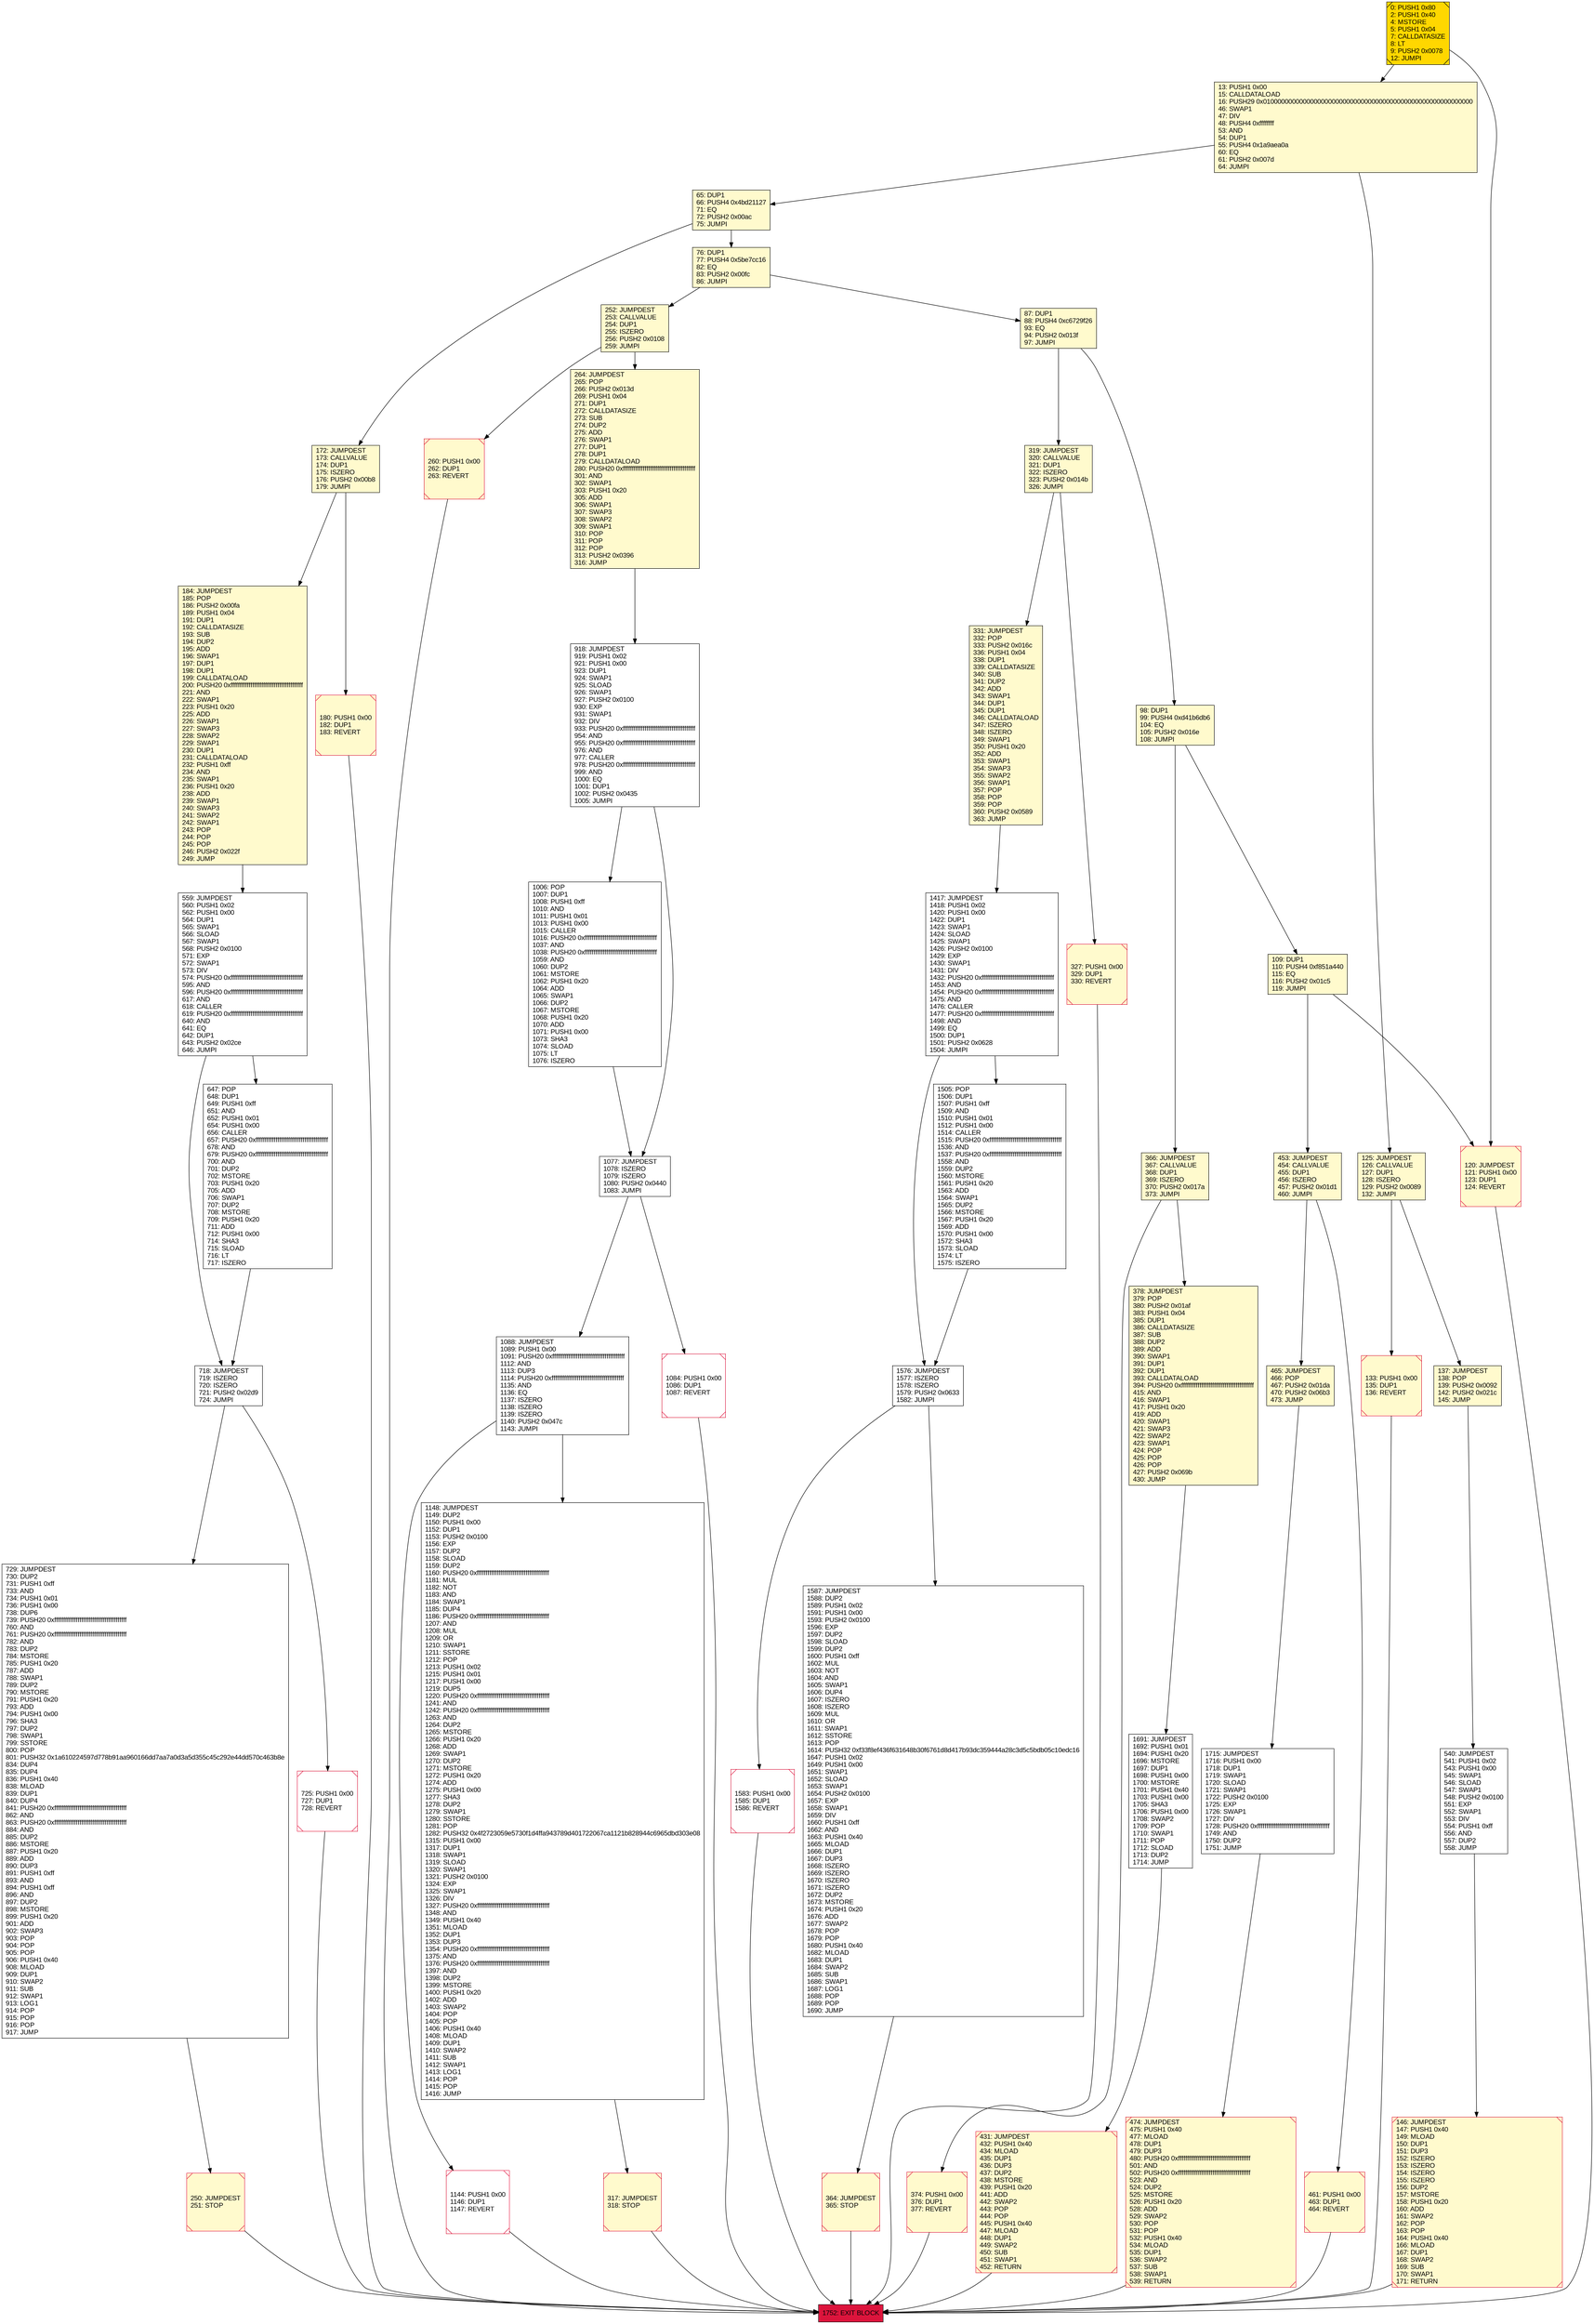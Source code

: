 digraph G {
bgcolor=transparent rankdir=UD;
node [shape=box style=filled color=black fillcolor=white fontname=arial fontcolor=black];
1576 [label="1576: JUMPDEST\l1577: ISZERO\l1578: ISZERO\l1579: PUSH2 0x0633\l1582: JUMPI\l" ];
1587 [label="1587: JUMPDEST\l1588: DUP2\l1589: PUSH1 0x02\l1591: PUSH1 0x00\l1593: PUSH2 0x0100\l1596: EXP\l1597: DUP2\l1598: SLOAD\l1599: DUP2\l1600: PUSH1 0xff\l1602: MUL\l1603: NOT\l1604: AND\l1605: SWAP1\l1606: DUP4\l1607: ISZERO\l1608: ISZERO\l1609: MUL\l1610: OR\l1611: SWAP1\l1612: SSTORE\l1613: POP\l1614: PUSH32 0xf33f8ef436f631648b30f6761d8d417b93dc359444a28c3d5c5bdb05c10edc16\l1647: PUSH1 0x02\l1649: PUSH1 0x00\l1651: SWAP1\l1652: SLOAD\l1653: SWAP1\l1654: PUSH2 0x0100\l1657: EXP\l1658: SWAP1\l1659: DIV\l1660: PUSH1 0xff\l1662: AND\l1663: PUSH1 0x40\l1665: MLOAD\l1666: DUP1\l1667: DUP3\l1668: ISZERO\l1669: ISZERO\l1670: ISZERO\l1671: ISZERO\l1672: DUP2\l1673: MSTORE\l1674: PUSH1 0x20\l1676: ADD\l1677: SWAP2\l1678: POP\l1679: POP\l1680: PUSH1 0x40\l1682: MLOAD\l1683: DUP1\l1684: SWAP2\l1685: SUB\l1686: SWAP1\l1687: LOG1\l1688: POP\l1689: POP\l1690: JUMP\l" ];
109 [label="109: DUP1\l110: PUSH4 0xf851a440\l115: EQ\l116: PUSH2 0x01c5\l119: JUMPI\l" fillcolor=lemonchiffon ];
465 [label="465: JUMPDEST\l466: POP\l467: PUSH2 0x01da\l470: PUSH2 0x06b3\l473: JUMP\l" fillcolor=lemonchiffon ];
1715 [label="1715: JUMPDEST\l1716: PUSH1 0x00\l1718: DUP1\l1719: SWAP1\l1720: SLOAD\l1721: SWAP1\l1722: PUSH2 0x0100\l1725: EXP\l1726: SWAP1\l1727: DIV\l1728: PUSH20 0xffffffffffffffffffffffffffffffffffffffff\l1749: AND\l1750: DUP2\l1751: JUMP\l" ];
1148 [label="1148: JUMPDEST\l1149: DUP2\l1150: PUSH1 0x00\l1152: DUP1\l1153: PUSH2 0x0100\l1156: EXP\l1157: DUP2\l1158: SLOAD\l1159: DUP2\l1160: PUSH20 0xffffffffffffffffffffffffffffffffffffffff\l1181: MUL\l1182: NOT\l1183: AND\l1184: SWAP1\l1185: DUP4\l1186: PUSH20 0xffffffffffffffffffffffffffffffffffffffff\l1207: AND\l1208: MUL\l1209: OR\l1210: SWAP1\l1211: SSTORE\l1212: POP\l1213: PUSH1 0x02\l1215: PUSH1 0x01\l1217: PUSH1 0x00\l1219: DUP5\l1220: PUSH20 0xffffffffffffffffffffffffffffffffffffffff\l1241: AND\l1242: PUSH20 0xffffffffffffffffffffffffffffffffffffffff\l1263: AND\l1264: DUP2\l1265: MSTORE\l1266: PUSH1 0x20\l1268: ADD\l1269: SWAP1\l1270: DUP2\l1271: MSTORE\l1272: PUSH1 0x20\l1274: ADD\l1275: PUSH1 0x00\l1277: SHA3\l1278: DUP2\l1279: SWAP1\l1280: SSTORE\l1281: POP\l1282: PUSH32 0x4f2723059e5730f1d4ffa943789d401722067ca1121b828944c6965dbd303e08\l1315: PUSH1 0x00\l1317: DUP1\l1318: SWAP1\l1319: SLOAD\l1320: SWAP1\l1321: PUSH2 0x0100\l1324: EXP\l1325: SWAP1\l1326: DIV\l1327: PUSH20 0xffffffffffffffffffffffffffffffffffffffff\l1348: AND\l1349: PUSH1 0x40\l1351: MLOAD\l1352: DUP1\l1353: DUP3\l1354: PUSH20 0xffffffffffffffffffffffffffffffffffffffff\l1375: AND\l1376: PUSH20 0xffffffffffffffffffffffffffffffffffffffff\l1397: AND\l1398: DUP2\l1399: MSTORE\l1400: PUSH1 0x20\l1402: ADD\l1403: SWAP2\l1404: POP\l1405: POP\l1406: PUSH1 0x40\l1408: MLOAD\l1409: DUP1\l1410: SWAP2\l1411: SUB\l1412: SWAP1\l1413: LOG1\l1414: POP\l1415: POP\l1416: JUMP\l" ];
474 [label="474: JUMPDEST\l475: PUSH1 0x40\l477: MLOAD\l478: DUP1\l479: DUP3\l480: PUSH20 0xffffffffffffffffffffffffffffffffffffffff\l501: AND\l502: PUSH20 0xffffffffffffffffffffffffffffffffffffffff\l523: AND\l524: DUP2\l525: MSTORE\l526: PUSH1 0x20\l528: ADD\l529: SWAP2\l530: POP\l531: POP\l532: PUSH1 0x40\l534: MLOAD\l535: DUP1\l536: SWAP2\l537: SUB\l538: SWAP1\l539: RETURN\l" fillcolor=lemonchiffon shape=Msquare color=crimson ];
718 [label="718: JUMPDEST\l719: ISZERO\l720: ISZERO\l721: PUSH2 0x02d9\l724: JUMPI\l" ];
87 [label="87: DUP1\l88: PUSH4 0xc6729f26\l93: EQ\l94: PUSH2 0x013f\l97: JUMPI\l" fillcolor=lemonchiffon ];
1583 [label="1583: PUSH1 0x00\l1585: DUP1\l1586: REVERT\l" shape=Msquare color=crimson ];
184 [label="184: JUMPDEST\l185: POP\l186: PUSH2 0x00fa\l189: PUSH1 0x04\l191: DUP1\l192: CALLDATASIZE\l193: SUB\l194: DUP2\l195: ADD\l196: SWAP1\l197: DUP1\l198: DUP1\l199: CALLDATALOAD\l200: PUSH20 0xffffffffffffffffffffffffffffffffffffffff\l221: AND\l222: SWAP1\l223: PUSH1 0x20\l225: ADD\l226: SWAP1\l227: SWAP3\l228: SWAP2\l229: SWAP1\l230: DUP1\l231: CALLDATALOAD\l232: PUSH1 0xff\l234: AND\l235: SWAP1\l236: PUSH1 0x20\l238: ADD\l239: SWAP1\l240: SWAP3\l241: SWAP2\l242: SWAP1\l243: POP\l244: POP\l245: POP\l246: PUSH2 0x022f\l249: JUMP\l" fillcolor=lemonchiffon ];
1077 [label="1077: JUMPDEST\l1078: ISZERO\l1079: ISZERO\l1080: PUSH2 0x0440\l1083: JUMPI\l" ];
13 [label="13: PUSH1 0x00\l15: CALLDATALOAD\l16: PUSH29 0x0100000000000000000000000000000000000000000000000000000000\l46: SWAP1\l47: DIV\l48: PUSH4 0xffffffff\l53: AND\l54: DUP1\l55: PUSH4 0x1a9aea0a\l60: EQ\l61: PUSH2 0x007d\l64: JUMPI\l" fillcolor=lemonchiffon ];
540 [label="540: JUMPDEST\l541: PUSH1 0x02\l543: PUSH1 0x00\l545: SWAP1\l546: SLOAD\l547: SWAP1\l548: PUSH2 0x0100\l551: EXP\l552: SWAP1\l553: DIV\l554: PUSH1 0xff\l556: AND\l557: DUP2\l558: JUMP\l" ];
180 [label="180: PUSH1 0x00\l182: DUP1\l183: REVERT\l" fillcolor=lemonchiffon shape=Msquare color=crimson ];
76 [label="76: DUP1\l77: PUSH4 0x5be7cc16\l82: EQ\l83: PUSH2 0x00fc\l86: JUMPI\l" fillcolor=lemonchiffon ];
431 [label="431: JUMPDEST\l432: PUSH1 0x40\l434: MLOAD\l435: DUP1\l436: DUP3\l437: DUP2\l438: MSTORE\l439: PUSH1 0x20\l441: ADD\l442: SWAP2\l443: POP\l444: POP\l445: PUSH1 0x40\l447: MLOAD\l448: DUP1\l449: SWAP2\l450: SUB\l451: SWAP1\l452: RETURN\l" fillcolor=lemonchiffon shape=Msquare color=crimson ];
1084 [label="1084: PUSH1 0x00\l1086: DUP1\l1087: REVERT\l" shape=Msquare color=crimson ];
264 [label="264: JUMPDEST\l265: POP\l266: PUSH2 0x013d\l269: PUSH1 0x04\l271: DUP1\l272: CALLDATASIZE\l273: SUB\l274: DUP2\l275: ADD\l276: SWAP1\l277: DUP1\l278: DUP1\l279: CALLDATALOAD\l280: PUSH20 0xffffffffffffffffffffffffffffffffffffffff\l301: AND\l302: SWAP1\l303: PUSH1 0x20\l305: ADD\l306: SWAP1\l307: SWAP3\l308: SWAP2\l309: SWAP1\l310: POP\l311: POP\l312: POP\l313: PUSH2 0x0396\l316: JUMP\l" fillcolor=lemonchiffon ];
133 [label="133: PUSH1 0x00\l135: DUP1\l136: REVERT\l" fillcolor=lemonchiffon shape=Msquare color=crimson ];
260 [label="260: PUSH1 0x00\l262: DUP1\l263: REVERT\l" fillcolor=lemonchiffon shape=Msquare color=crimson ];
65 [label="65: DUP1\l66: PUSH4 0x4bd21127\l71: EQ\l72: PUSH2 0x00ac\l75: JUMPI\l" fillcolor=lemonchiffon ];
647 [label="647: POP\l648: DUP1\l649: PUSH1 0xff\l651: AND\l652: PUSH1 0x01\l654: PUSH1 0x00\l656: CALLER\l657: PUSH20 0xffffffffffffffffffffffffffffffffffffffff\l678: AND\l679: PUSH20 0xffffffffffffffffffffffffffffffffffffffff\l700: AND\l701: DUP2\l702: MSTORE\l703: PUSH1 0x20\l705: ADD\l706: SWAP1\l707: DUP2\l708: MSTORE\l709: PUSH1 0x20\l711: ADD\l712: PUSH1 0x00\l714: SHA3\l715: SLOAD\l716: LT\l717: ISZERO\l" ];
317 [label="317: JUMPDEST\l318: STOP\l" fillcolor=lemonchiffon shape=Msquare color=crimson ];
146 [label="146: JUMPDEST\l147: PUSH1 0x40\l149: MLOAD\l150: DUP1\l151: DUP3\l152: ISZERO\l153: ISZERO\l154: ISZERO\l155: ISZERO\l156: DUP2\l157: MSTORE\l158: PUSH1 0x20\l160: ADD\l161: SWAP2\l162: POP\l163: POP\l164: PUSH1 0x40\l166: MLOAD\l167: DUP1\l168: SWAP2\l169: SUB\l170: SWAP1\l171: RETURN\l" fillcolor=lemonchiffon shape=Msquare color=crimson ];
125 [label="125: JUMPDEST\l126: CALLVALUE\l127: DUP1\l128: ISZERO\l129: PUSH2 0x0089\l132: JUMPI\l" fillcolor=lemonchiffon ];
0 [label="0: PUSH1 0x80\l2: PUSH1 0x40\l4: MSTORE\l5: PUSH1 0x04\l7: CALLDATASIZE\l8: LT\l9: PUSH2 0x0078\l12: JUMPI\l" fillcolor=lemonchiffon shape=Msquare fillcolor=gold ];
378 [label="378: JUMPDEST\l379: POP\l380: PUSH2 0x01af\l383: PUSH1 0x04\l385: DUP1\l386: CALLDATASIZE\l387: SUB\l388: DUP2\l389: ADD\l390: SWAP1\l391: DUP1\l392: DUP1\l393: CALLDATALOAD\l394: PUSH20 0xffffffffffffffffffffffffffffffffffffffff\l415: AND\l416: SWAP1\l417: PUSH1 0x20\l419: ADD\l420: SWAP1\l421: SWAP3\l422: SWAP2\l423: SWAP1\l424: POP\l425: POP\l426: POP\l427: PUSH2 0x069b\l430: JUMP\l" fillcolor=lemonchiffon ];
453 [label="453: JUMPDEST\l454: CALLVALUE\l455: DUP1\l456: ISZERO\l457: PUSH2 0x01d1\l460: JUMPI\l" fillcolor=lemonchiffon ];
1505 [label="1505: POP\l1506: DUP1\l1507: PUSH1 0xff\l1509: AND\l1510: PUSH1 0x01\l1512: PUSH1 0x00\l1514: CALLER\l1515: PUSH20 0xffffffffffffffffffffffffffffffffffffffff\l1536: AND\l1537: PUSH20 0xffffffffffffffffffffffffffffffffffffffff\l1558: AND\l1559: DUP2\l1560: MSTORE\l1561: PUSH1 0x20\l1563: ADD\l1564: SWAP1\l1565: DUP2\l1566: MSTORE\l1567: PUSH1 0x20\l1569: ADD\l1570: PUSH1 0x00\l1572: SHA3\l1573: SLOAD\l1574: LT\l1575: ISZERO\l" ];
1691 [label="1691: JUMPDEST\l1692: PUSH1 0x01\l1694: PUSH1 0x20\l1696: MSTORE\l1697: DUP1\l1698: PUSH1 0x00\l1700: MSTORE\l1701: PUSH1 0x40\l1703: PUSH1 0x00\l1705: SHA3\l1706: PUSH1 0x00\l1708: SWAP2\l1709: POP\l1710: SWAP1\l1711: POP\l1712: SLOAD\l1713: DUP2\l1714: JUMP\l" ];
1088 [label="1088: JUMPDEST\l1089: PUSH1 0x00\l1091: PUSH20 0xffffffffffffffffffffffffffffffffffffffff\l1112: AND\l1113: DUP3\l1114: PUSH20 0xffffffffffffffffffffffffffffffffffffffff\l1135: AND\l1136: EQ\l1137: ISZERO\l1138: ISZERO\l1139: ISZERO\l1140: PUSH2 0x047c\l1143: JUMPI\l" ];
559 [label="559: JUMPDEST\l560: PUSH1 0x02\l562: PUSH1 0x00\l564: DUP1\l565: SWAP1\l566: SLOAD\l567: SWAP1\l568: PUSH2 0x0100\l571: EXP\l572: SWAP1\l573: DIV\l574: PUSH20 0xffffffffffffffffffffffffffffffffffffffff\l595: AND\l596: PUSH20 0xffffffffffffffffffffffffffffffffffffffff\l617: AND\l618: CALLER\l619: PUSH20 0xffffffffffffffffffffffffffffffffffffffff\l640: AND\l641: EQ\l642: DUP1\l643: PUSH2 0x02ce\l646: JUMPI\l" ];
137 [label="137: JUMPDEST\l138: POP\l139: PUSH2 0x0092\l142: PUSH2 0x021c\l145: JUMP\l" fillcolor=lemonchiffon ];
1006 [label="1006: POP\l1007: DUP1\l1008: PUSH1 0xff\l1010: AND\l1011: PUSH1 0x01\l1013: PUSH1 0x00\l1015: CALLER\l1016: PUSH20 0xffffffffffffffffffffffffffffffffffffffff\l1037: AND\l1038: PUSH20 0xffffffffffffffffffffffffffffffffffffffff\l1059: AND\l1060: DUP2\l1061: MSTORE\l1062: PUSH1 0x20\l1064: ADD\l1065: SWAP1\l1066: DUP2\l1067: MSTORE\l1068: PUSH1 0x20\l1070: ADD\l1071: PUSH1 0x00\l1073: SHA3\l1074: SLOAD\l1075: LT\l1076: ISZERO\l" ];
172 [label="172: JUMPDEST\l173: CALLVALUE\l174: DUP1\l175: ISZERO\l176: PUSH2 0x00b8\l179: JUMPI\l" fillcolor=lemonchiffon ];
319 [label="319: JUMPDEST\l320: CALLVALUE\l321: DUP1\l322: ISZERO\l323: PUSH2 0x014b\l326: JUMPI\l" fillcolor=lemonchiffon ];
374 [label="374: PUSH1 0x00\l376: DUP1\l377: REVERT\l" fillcolor=lemonchiffon shape=Msquare color=crimson ];
1752 [label="1752: EXIT BLOCK\l" fillcolor=crimson ];
1144 [label="1144: PUSH1 0x00\l1146: DUP1\l1147: REVERT\l" shape=Msquare color=crimson ];
327 [label="327: PUSH1 0x00\l329: DUP1\l330: REVERT\l" fillcolor=lemonchiffon shape=Msquare color=crimson ];
366 [label="366: JUMPDEST\l367: CALLVALUE\l368: DUP1\l369: ISZERO\l370: PUSH2 0x017a\l373: JUMPI\l" fillcolor=lemonchiffon ];
461 [label="461: PUSH1 0x00\l463: DUP1\l464: REVERT\l" fillcolor=lemonchiffon shape=Msquare color=crimson ];
331 [label="331: JUMPDEST\l332: POP\l333: PUSH2 0x016c\l336: PUSH1 0x04\l338: DUP1\l339: CALLDATASIZE\l340: SUB\l341: DUP2\l342: ADD\l343: SWAP1\l344: DUP1\l345: DUP1\l346: CALLDATALOAD\l347: ISZERO\l348: ISZERO\l349: SWAP1\l350: PUSH1 0x20\l352: ADD\l353: SWAP1\l354: SWAP3\l355: SWAP2\l356: SWAP1\l357: POP\l358: POP\l359: POP\l360: PUSH2 0x0589\l363: JUMP\l" fillcolor=lemonchiffon ];
250 [label="250: JUMPDEST\l251: STOP\l" fillcolor=lemonchiffon shape=Msquare color=crimson ];
1417 [label="1417: JUMPDEST\l1418: PUSH1 0x02\l1420: PUSH1 0x00\l1422: DUP1\l1423: SWAP1\l1424: SLOAD\l1425: SWAP1\l1426: PUSH2 0x0100\l1429: EXP\l1430: SWAP1\l1431: DIV\l1432: PUSH20 0xffffffffffffffffffffffffffffffffffffffff\l1453: AND\l1454: PUSH20 0xffffffffffffffffffffffffffffffffffffffff\l1475: AND\l1476: CALLER\l1477: PUSH20 0xffffffffffffffffffffffffffffffffffffffff\l1498: AND\l1499: EQ\l1500: DUP1\l1501: PUSH2 0x0628\l1504: JUMPI\l" ];
252 [label="252: JUMPDEST\l253: CALLVALUE\l254: DUP1\l255: ISZERO\l256: PUSH2 0x0108\l259: JUMPI\l" fillcolor=lemonchiffon ];
725 [label="725: PUSH1 0x00\l727: DUP1\l728: REVERT\l" shape=Msquare color=crimson ];
98 [label="98: DUP1\l99: PUSH4 0xd41b6db6\l104: EQ\l105: PUSH2 0x016e\l108: JUMPI\l" fillcolor=lemonchiffon ];
918 [label="918: JUMPDEST\l919: PUSH1 0x02\l921: PUSH1 0x00\l923: DUP1\l924: SWAP1\l925: SLOAD\l926: SWAP1\l927: PUSH2 0x0100\l930: EXP\l931: SWAP1\l932: DIV\l933: PUSH20 0xffffffffffffffffffffffffffffffffffffffff\l954: AND\l955: PUSH20 0xffffffffffffffffffffffffffffffffffffffff\l976: AND\l977: CALLER\l978: PUSH20 0xffffffffffffffffffffffffffffffffffffffff\l999: AND\l1000: EQ\l1001: DUP1\l1002: PUSH2 0x0435\l1005: JUMPI\l" ];
364 [label="364: JUMPDEST\l365: STOP\l" fillcolor=lemonchiffon shape=Msquare color=crimson ];
729 [label="729: JUMPDEST\l730: DUP2\l731: PUSH1 0xff\l733: AND\l734: PUSH1 0x01\l736: PUSH1 0x00\l738: DUP6\l739: PUSH20 0xffffffffffffffffffffffffffffffffffffffff\l760: AND\l761: PUSH20 0xffffffffffffffffffffffffffffffffffffffff\l782: AND\l783: DUP2\l784: MSTORE\l785: PUSH1 0x20\l787: ADD\l788: SWAP1\l789: DUP2\l790: MSTORE\l791: PUSH1 0x20\l793: ADD\l794: PUSH1 0x00\l796: SHA3\l797: DUP2\l798: SWAP1\l799: SSTORE\l800: POP\l801: PUSH32 0x1a610224597d778b91aa960166dd7aa7a0d3a5d355c45c292e44dd570c463b8e\l834: DUP4\l835: DUP4\l836: PUSH1 0x40\l838: MLOAD\l839: DUP1\l840: DUP4\l841: PUSH20 0xffffffffffffffffffffffffffffffffffffffff\l862: AND\l863: PUSH20 0xffffffffffffffffffffffffffffffffffffffff\l884: AND\l885: DUP2\l886: MSTORE\l887: PUSH1 0x20\l889: ADD\l890: DUP3\l891: PUSH1 0xff\l893: AND\l894: PUSH1 0xff\l896: AND\l897: DUP2\l898: MSTORE\l899: PUSH1 0x20\l901: ADD\l902: SWAP3\l903: POP\l904: POP\l905: POP\l906: PUSH1 0x40\l908: MLOAD\l909: DUP1\l910: SWAP2\l911: SUB\l912: SWAP1\l913: LOG1\l914: POP\l915: POP\l916: POP\l917: JUMP\l" ];
120 [label="120: JUMPDEST\l121: PUSH1 0x00\l123: DUP1\l124: REVERT\l" fillcolor=lemonchiffon shape=Msquare color=crimson ];
465 -> 1715;
1144 -> 1752;
1576 -> 1587;
1715 -> 474;
1576 -> 1583;
374 -> 1752;
1077 -> 1084;
76 -> 87;
98 -> 366;
729 -> 250;
1088 -> 1144;
125 -> 133;
331 -> 1417;
364 -> 1752;
120 -> 1752;
13 -> 125;
725 -> 1752;
0 -> 13;
647 -> 718;
1148 -> 317;
366 -> 374;
13 -> 65;
1417 -> 1505;
461 -> 1752;
319 -> 327;
250 -> 1752;
918 -> 1006;
540 -> 146;
453 -> 465;
65 -> 76;
109 -> 453;
319 -> 331;
327 -> 1752;
1505 -> 1576;
559 -> 718;
172 -> 184;
172 -> 180;
431 -> 1752;
1084 -> 1752;
1088 -> 1148;
0 -> 120;
180 -> 1752;
252 -> 260;
474 -> 1752;
1077 -> 1088;
453 -> 461;
264 -> 918;
1583 -> 1752;
252 -> 264;
87 -> 319;
137 -> 540;
184 -> 559;
366 -> 378;
1006 -> 1077;
1691 -> 431;
918 -> 1077;
559 -> 647;
76 -> 252;
718 -> 729;
317 -> 1752;
1417 -> 1576;
98 -> 109;
125 -> 137;
146 -> 1752;
65 -> 172;
1587 -> 364;
133 -> 1752;
87 -> 98;
260 -> 1752;
718 -> 725;
109 -> 120;
378 -> 1691;
}